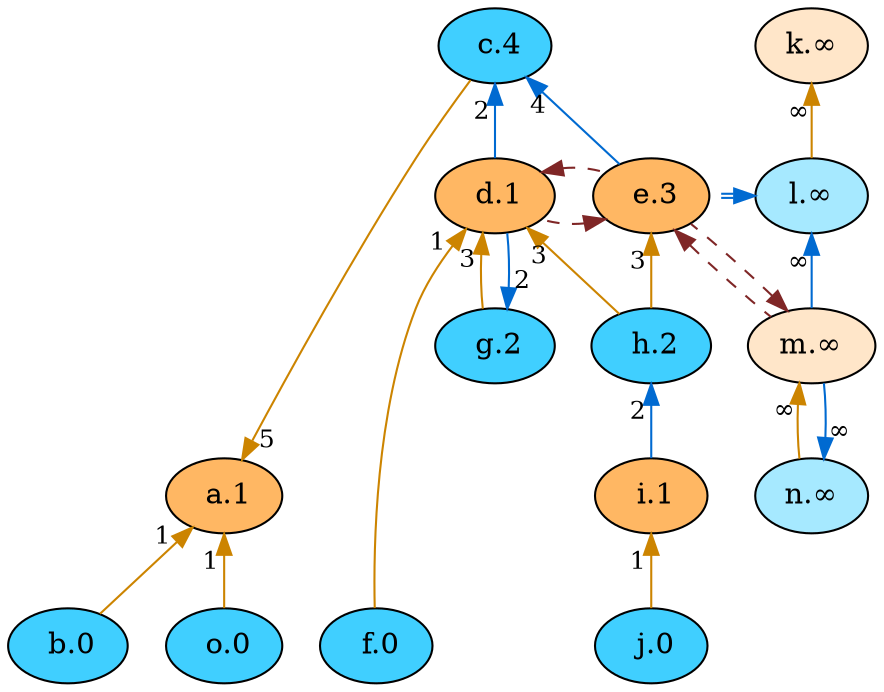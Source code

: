 digraph {
    // Node defaults can be set here if needed
    b [style="filled" fillcolor="#40cfff" label=" b.0" fontsize=14]
    f [style="filled" fillcolor="#40cfff" label=" f.0" fontsize=14]
    j [style="filled" fillcolor="#40cfff" label=" j.0" fontsize=14]
    o [style="filled" fillcolor="#40cfff" label=" o.0" fontsize=14]
    i [style="filled" fillcolor="#ffb763" label=" i.1" fontsize=14]
    d [style="filled" fillcolor="#ffb763" label=" d.1" fontsize=14]
    a [style="filled" fillcolor="#ffb763" label=" a.1" fontsize=14]
    g [style="filled" fillcolor="#40cfff" label=" g.2" fontsize=14]
    h [style="filled" fillcolor="#40cfff" label=" h.2" fontsize=14]
    e [style="filled" fillcolor="#ffb763" label=" e.3" fontsize=14]
    c [style="filled" fillcolor="#40cfff" label=" c.4" fontsize=14]
    l [style="filled" fillcolor="#a6e9ff" label="l.∞" fontsize=14]
    k [style="filled" fillcolor="#ffe6c9" label="k.∞" fontsize=14]
    m [style="filled" fillcolor="#ffe6c9" label="m.∞" fontsize=14]
    n [style="filled" fillcolor="#a6e9ff" label="n.∞" fontsize=14]
    edge[labeldistance=1.5 fontsize=12]
    l -> e [color="#006ad1:#006ad1" style="dashed" dir="back" taillabel="" constraint=false]
    k -> l [color="#cc8400" style="solid" dir="back" taillabel="∞" ]
    m -> n [color="#cc8400" style="solid" dir="back" taillabel="∞" ]
    l -> m [color="#006ad1" style="solid" dir="back" taillabel="∞" ]
    n -> m [color="#006ad1" style="solid" dir="back" taillabel="∞" ]
    a -> b [color="#cc8400" style="solid" dir="back" taillabel="1" ]
    d -> f [color="#cc8400" style="solid" dir="back" taillabel="1" ]
    e -> h [color="#cc8400" style="solid" dir="back" taillabel="3" ]
    e -> m [color="#7f2626" style="dashed" dir="back" taillabel="" constraint=false]
    e -> d [color="#7f2626" style="dashed" dir="back" taillabel="" constraint=false]
    a -> c [color="#cc8400" style="solid" dir="back" taillabel="5" ]
    d -> g [color="#cc8400" style="solid" dir="back" taillabel="3" ]
    c -> d [color="#006ad1" style="solid" dir="back" taillabel="2" ]
    c -> e [color="#006ad1" style="solid" dir="back" taillabel="4" ]
    g -> d [color="#006ad1" style="solid" dir="back" taillabel="2" ]
    d -> e [color="#7f2626" style="dashed" dir="back" taillabel="" constraint=false]
    m -> e [color="#7f2626" style="dashed" dir="back" taillabel="" constraint=false]
    h -> i [color="#006ad1" style="solid" dir="back" taillabel="2" ]
    i -> j [color="#cc8400" style="solid" dir="back" taillabel="1" ]
    a -> o [color="#cc8400" style="solid" dir="back" taillabel="1" ]
    d -> h [color="#cc8400" style="solid" dir="back" taillabel="3" ]
    {rank = max b f j o}
    {rank = min c}
}